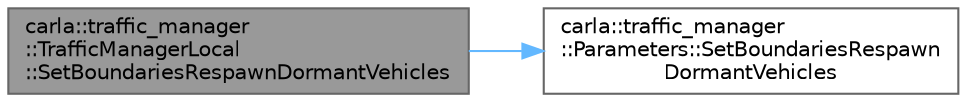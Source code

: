 digraph "carla::traffic_manager::TrafficManagerLocal::SetBoundariesRespawnDormantVehicles"
{
 // INTERACTIVE_SVG=YES
 // LATEX_PDF_SIZE
  bgcolor="transparent";
  edge [fontname=Helvetica,fontsize=10,labelfontname=Helvetica,labelfontsize=10];
  node [fontname=Helvetica,fontsize=10,shape=box,height=0.2,width=0.4];
  rankdir="LR";
  Node1 [id="Node000001",label="carla::traffic_manager\l::TrafficManagerLocal\l::SetBoundariesRespawnDormantVehicles",height=0.2,width=0.4,color="gray40", fillcolor="grey60", style="filled", fontcolor="black",tooltip="Method to set boundaries to respawn of dormant vehicles."];
  Node1 -> Node2 [id="edge1_Node000001_Node000002",color="steelblue1",style="solid",tooltip=" "];
  Node2 [id="Node000002",label="carla::traffic_manager\l::Parameters::SetBoundariesRespawn\lDormantVehicles",height=0.2,width=0.4,color="grey40", fillcolor="white", style="filled",URL="$d6/ddb/classcarla_1_1traffic__manager_1_1Parameters.html#acc2607795da87e0bbb6b7a588a50fe27",tooltip="Method to set boundaries for respawning vehicles."];
}
